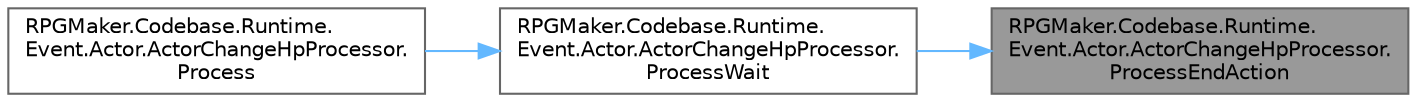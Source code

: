 digraph "RPGMaker.Codebase.Runtime.Event.Actor.ActorChangeHpProcessor.ProcessEndAction"
{
 // LATEX_PDF_SIZE
  bgcolor="transparent";
  edge [fontname=Helvetica,fontsize=10,labelfontname=Helvetica,labelfontsize=10];
  node [fontname=Helvetica,fontsize=10,shape=box,height=0.2,width=0.4];
  rankdir="RL";
  Node1 [id="Node000001",label="RPGMaker.Codebase.Runtime.\lEvent.Actor.ActorChangeHpProcessor.\lProcessEndAction",height=0.2,width=0.4,color="gray40", fillcolor="grey60", style="filled", fontcolor="black",tooltip="😁 終了処理"];
  Node1 -> Node2 [id="edge1_Node000001_Node000002",dir="back",color="steelblue1",style="solid",tooltip=" "];
  Node2 [id="Node000002",label="RPGMaker.Codebase.Runtime.\lEvent.Actor.ActorChangeHpProcessor.\lProcessWait",height=0.2,width=0.4,color="grey40", fillcolor="white", style="filled",URL="$d0/dfc/class_r_p_g_maker_1_1_codebase_1_1_runtime_1_1_event_1_1_actor_1_1_actor_change_hp_processor.html#a8315b6cb403521522e24e89879c8e8fe",tooltip="😁 待ち処理"];
  Node2 -> Node3 [id="edge2_Node000002_Node000003",dir="back",color="steelblue1",style="solid",tooltip=" "];
  Node3 [id="Node000003",label="RPGMaker.Codebase.Runtime.\lEvent.Actor.ActorChangeHpProcessor.\lProcess",height=0.2,width=0.4,color="grey40", fillcolor="white", style="filled",URL="$d0/dfc/class_r_p_g_maker_1_1_codebase_1_1_runtime_1_1_event_1_1_actor_1_1_actor_change_hp_processor.html#aaef3626749fd46d2753ab2ea8f7d404f",tooltip="😁 処理"];
}
